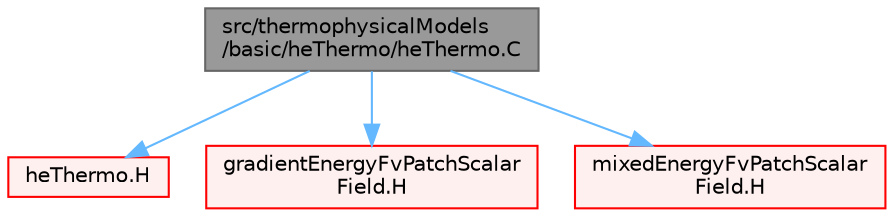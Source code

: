 digraph "src/thermophysicalModels/basic/heThermo/heThermo.C"
{
 // LATEX_PDF_SIZE
  bgcolor="transparent";
  edge [fontname=Helvetica,fontsize=10,labelfontname=Helvetica,labelfontsize=10];
  node [fontname=Helvetica,fontsize=10,shape=box,height=0.2,width=0.4];
  Node1 [id="Node000001",label="src/thermophysicalModels\l/basic/heThermo/heThermo.C",height=0.2,width=0.4,color="gray40", fillcolor="grey60", style="filled", fontcolor="black",tooltip=" "];
  Node1 -> Node2 [id="edge1_Node000001_Node000002",color="steelblue1",style="solid",tooltip=" "];
  Node2 [id="Node000002",label="heThermo.H",height=0.2,width=0.4,color="red", fillcolor="#FFF0F0", style="filled",URL="$heThermo_8H.html",tooltip=" "];
  Node1 -> Node4 [id="edge2_Node000001_Node000004",color="steelblue1",style="solid",tooltip=" "];
  Node4 [id="Node000004",label="gradientEnergyFvPatchScalar\lField.H",height=0.2,width=0.4,color="red", fillcolor="#FFF0F0", style="filled",URL="$gradientEnergyFvPatchScalarField_8H.html",tooltip=" "];
  Node1 -> Node270 [id="edge3_Node000001_Node000270",color="steelblue1",style="solid",tooltip=" "];
  Node270 [id="Node000270",label="mixedEnergyFvPatchScalar\lField.H",height=0.2,width=0.4,color="red", fillcolor="#FFF0F0", style="filled",URL="$mixedEnergyFvPatchScalarField_8H.html",tooltip=" "];
}
